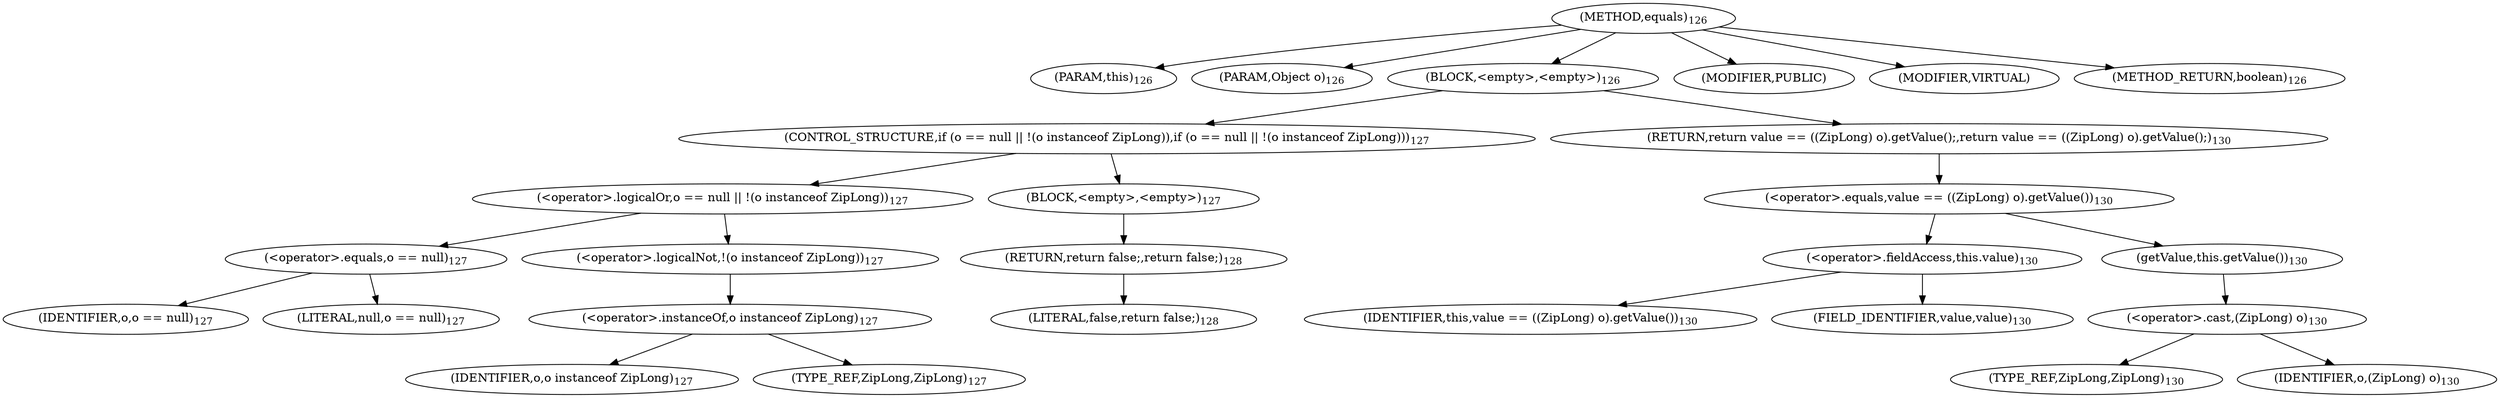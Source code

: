 digraph "equals" {  
"172" [label = <(METHOD,equals)<SUB>126</SUB>> ]
"173" [label = <(PARAM,this)<SUB>126</SUB>> ]
"174" [label = <(PARAM,Object o)<SUB>126</SUB>> ]
"175" [label = <(BLOCK,&lt;empty&gt;,&lt;empty&gt;)<SUB>126</SUB>> ]
"176" [label = <(CONTROL_STRUCTURE,if (o == null || !(o instanceof ZipLong)),if (o == null || !(o instanceof ZipLong)))<SUB>127</SUB>> ]
"177" [label = <(&lt;operator&gt;.logicalOr,o == null || !(o instanceof ZipLong))<SUB>127</SUB>> ]
"178" [label = <(&lt;operator&gt;.equals,o == null)<SUB>127</SUB>> ]
"179" [label = <(IDENTIFIER,o,o == null)<SUB>127</SUB>> ]
"180" [label = <(LITERAL,null,o == null)<SUB>127</SUB>> ]
"181" [label = <(&lt;operator&gt;.logicalNot,!(o instanceof ZipLong))<SUB>127</SUB>> ]
"182" [label = <(&lt;operator&gt;.instanceOf,o instanceof ZipLong)<SUB>127</SUB>> ]
"183" [label = <(IDENTIFIER,o,o instanceof ZipLong)<SUB>127</SUB>> ]
"184" [label = <(TYPE_REF,ZipLong,ZipLong)<SUB>127</SUB>> ]
"185" [label = <(BLOCK,&lt;empty&gt;,&lt;empty&gt;)<SUB>127</SUB>> ]
"186" [label = <(RETURN,return false;,return false;)<SUB>128</SUB>> ]
"187" [label = <(LITERAL,false,return false;)<SUB>128</SUB>> ]
"188" [label = <(RETURN,return value == ((ZipLong) o).getValue();,return value == ((ZipLong) o).getValue();)<SUB>130</SUB>> ]
"189" [label = <(&lt;operator&gt;.equals,value == ((ZipLong) o).getValue())<SUB>130</SUB>> ]
"190" [label = <(&lt;operator&gt;.fieldAccess,this.value)<SUB>130</SUB>> ]
"191" [label = <(IDENTIFIER,this,value == ((ZipLong) o).getValue())<SUB>130</SUB>> ]
"192" [label = <(FIELD_IDENTIFIER,value,value)<SUB>130</SUB>> ]
"193" [label = <(getValue,this.getValue())<SUB>130</SUB>> ]
"194" [label = <(&lt;operator&gt;.cast,(ZipLong) o)<SUB>130</SUB>> ]
"195" [label = <(TYPE_REF,ZipLong,ZipLong)<SUB>130</SUB>> ]
"196" [label = <(IDENTIFIER,o,(ZipLong) o)<SUB>130</SUB>> ]
"197" [label = <(MODIFIER,PUBLIC)> ]
"198" [label = <(MODIFIER,VIRTUAL)> ]
"199" [label = <(METHOD_RETURN,boolean)<SUB>126</SUB>> ]
  "172" -> "173" 
  "172" -> "174" 
  "172" -> "175" 
  "172" -> "197" 
  "172" -> "198" 
  "172" -> "199" 
  "175" -> "176" 
  "175" -> "188" 
  "176" -> "177" 
  "176" -> "185" 
  "177" -> "178" 
  "177" -> "181" 
  "178" -> "179" 
  "178" -> "180" 
  "181" -> "182" 
  "182" -> "183" 
  "182" -> "184" 
  "185" -> "186" 
  "186" -> "187" 
  "188" -> "189" 
  "189" -> "190" 
  "189" -> "193" 
  "190" -> "191" 
  "190" -> "192" 
  "193" -> "194" 
  "194" -> "195" 
  "194" -> "196" 
}
